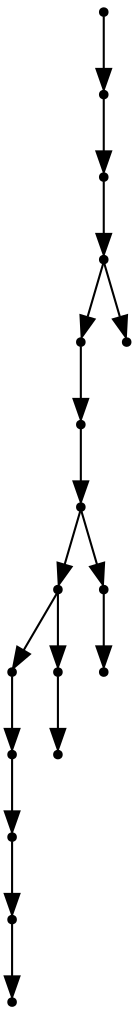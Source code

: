 digraph {
  17 [shape=point];
  16 [shape=point];
  15 [shape=point];
  14 [shape=point];
  12 [shape=point];
  11 [shape=point];
  10 [shape=point];
  7 [shape=point];
  4 [shape=point];
  3 [shape=point];
  2 [shape=point];
  1 [shape=point];
  0 [shape=point];
  6 [shape=point];
  5 [shape=point];
  9 [shape=point];
  8 [shape=point];
  13 [shape=point];
17 -> 16;
16 -> 15;
15 -> 14;
14 -> 12;
12 -> 11;
11 -> 10;
10 -> 7;
7 -> 4;
4 -> 3;
3 -> 2;
2 -> 1;
1 -> 0;
7 -> 6;
6 -> 5;
10 -> 9;
9 -> 8;
14 -> 13;
}
